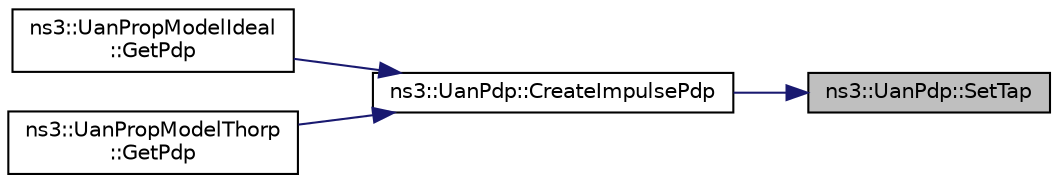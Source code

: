 digraph "ns3::UanPdp::SetTap"
{
 // LATEX_PDF_SIZE
  edge [fontname="Helvetica",fontsize="10",labelfontname="Helvetica",labelfontsize="10"];
  node [fontname="Helvetica",fontsize="10",shape=record];
  rankdir="RL";
  Node1 [label="ns3::UanPdp::SetTap",height=0.2,width=0.4,color="black", fillcolor="grey75", style="filled", fontcolor="black",tooltip="Set the arrival value for a tap."];
  Node1 -> Node2 [dir="back",color="midnightblue",fontsize="10",style="solid",fontname="Helvetica"];
  Node2 [label="ns3::UanPdp::CreateImpulsePdp",height=0.2,width=0.4,color="black", fillcolor="white", style="filled",URL="$classns3_1_1_uan_pdp.html#a9bca35a5402288c06e2ba0197b25b053",tooltip="Get a unit impulse PDP at time 0."];
  Node2 -> Node3 [dir="back",color="midnightblue",fontsize="10",style="solid",fontname="Helvetica"];
  Node3 [label="ns3::UanPropModelIdeal\l::GetPdp",height=0.2,width=0.4,color="black", fillcolor="white", style="filled",URL="$classns3_1_1_uan_prop_model_ideal.html#af6aca3148a73f5b0f37139649cab200f",tooltip="Get the PDP for the path between two nodes."];
  Node2 -> Node4 [dir="back",color="midnightblue",fontsize="10",style="solid",fontname="Helvetica"];
  Node4 [label="ns3::UanPropModelThorp\l::GetPdp",height=0.2,width=0.4,color="black", fillcolor="white", style="filled",URL="$classns3_1_1_uan_prop_model_thorp.html#a29c43fca215d7825e6805838e8008a04",tooltip="Get the PDP for the path between two nodes."];
}
